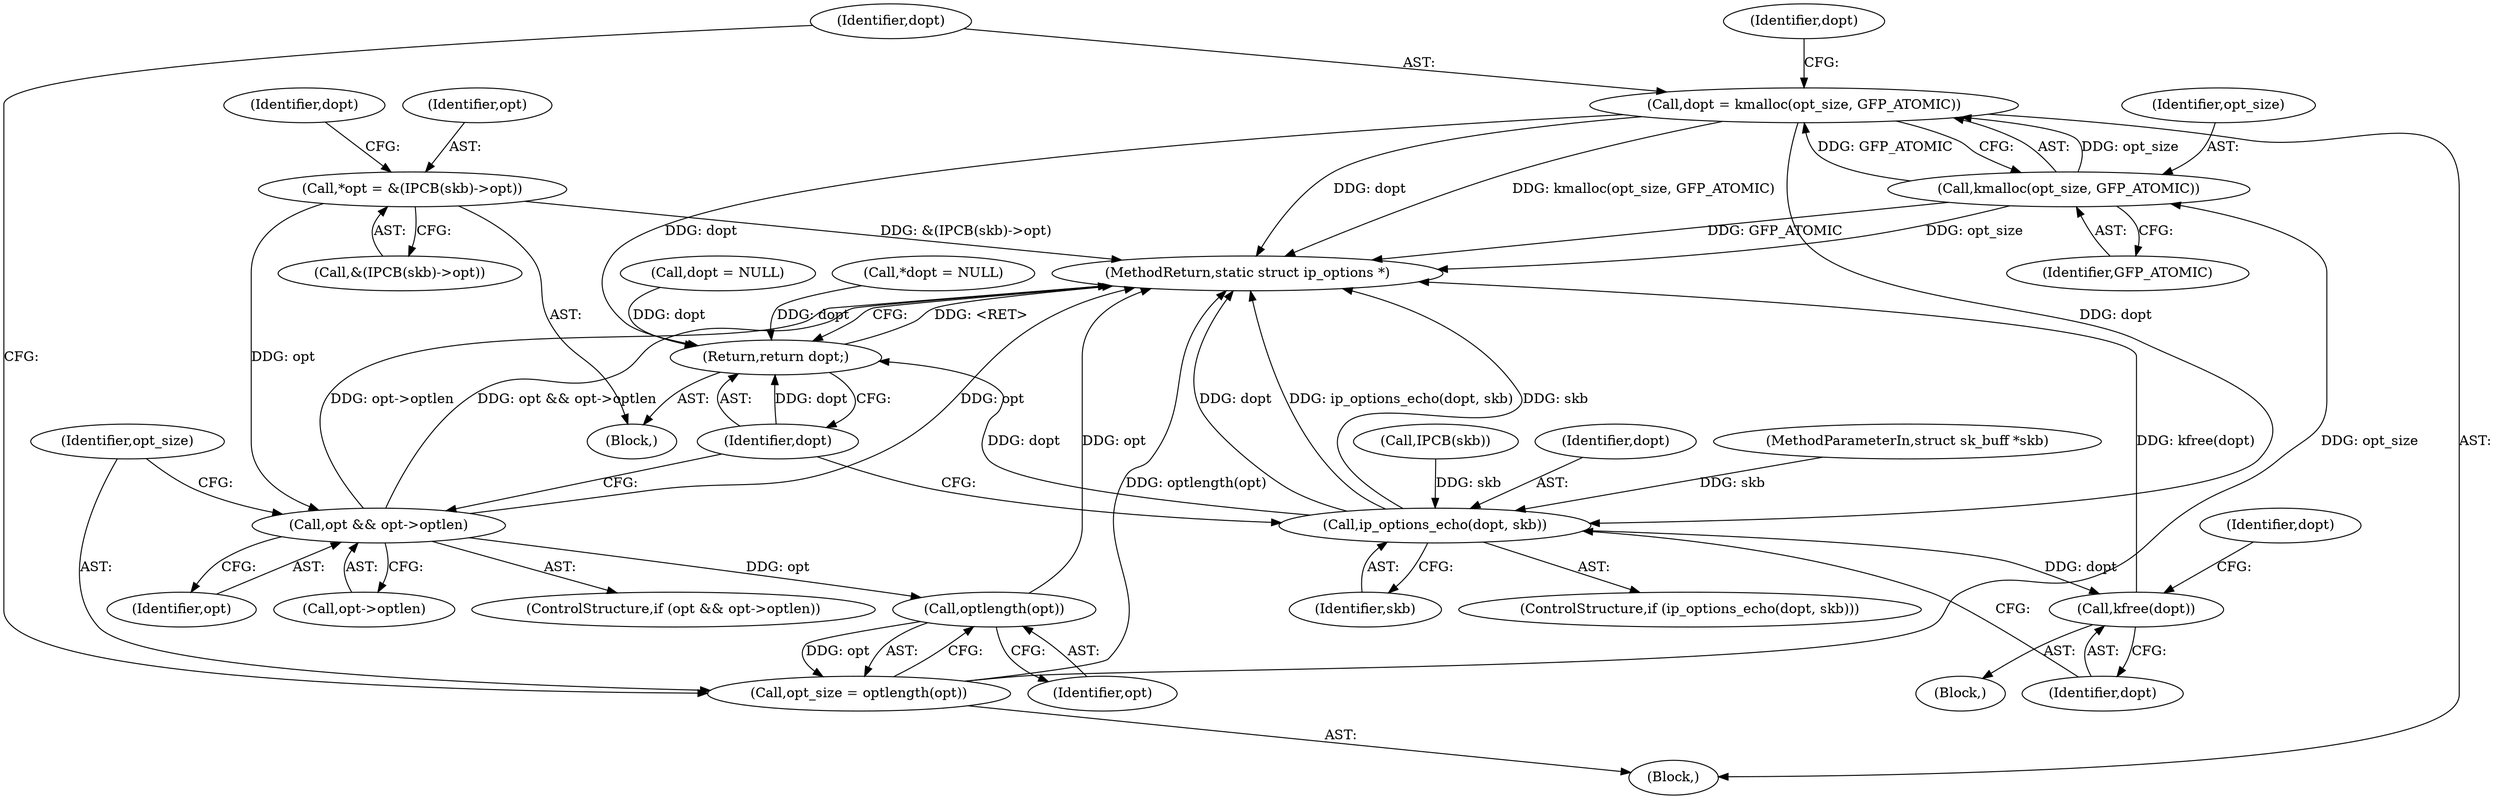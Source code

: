 digraph "1_linux_f6d8bd051c391c1c0458a30b2a7abcd939329259_30@API" {
"1000128" [label="(Call,dopt = kmalloc(opt_size, GFP_ATOMIC))"];
"1000130" [label="(Call,kmalloc(opt_size, GFP_ATOMIC))"];
"1000124" [label="(Call,opt_size = optlength(opt))"];
"1000126" [label="(Call,optlength(opt))"];
"1000117" [label="(Call,opt && opt->optlen)"];
"1000105" [label="(Call,*opt = &(IPCB(skb)->opt))"];
"1000137" [label="(Call,ip_options_echo(dopt, skb))"];
"1000141" [label="(Call,kfree(dopt))"];
"1000146" [label="(Return,return dopt;)"];
"1000139" [label="(Identifier,skb)"];
"1000126" [label="(Call,optlength(opt))"];
"1000128" [label="(Call,dopt = kmalloc(opt_size, GFP_ATOMIC))"];
"1000122" [label="(Block,)"];
"1000137" [label="(Call,ip_options_echo(dopt, skb))"];
"1000130" [label="(Call,kmalloc(opt_size, GFP_ATOMIC))"];
"1000143" [label="(Call,dopt = NULL)"];
"1000117" [label="(Call,opt && opt->optlen)"];
"1000109" [label="(Call,IPCB(skb))"];
"1000141" [label="(Call,kfree(dopt))"];
"1000140" [label="(Block,)"];
"1000113" [label="(Call,*dopt = NULL)"];
"1000142" [label="(Identifier,dopt)"];
"1000119" [label="(Call,opt->optlen)"];
"1000118" [label="(Identifier,opt)"];
"1000136" [label="(ControlStructure,if (ip_options_echo(dopt, skb)))"];
"1000148" [label="(MethodReturn,static struct ip_options *)"];
"1000147" [label="(Identifier,dopt)"];
"1000138" [label="(Identifier,dopt)"];
"1000146" [label="(Return,return dopt;)"];
"1000124" [label="(Call,opt_size = optlength(opt))"];
"1000129" [label="(Identifier,dopt)"];
"1000131" [label="(Identifier,opt_size)"];
"1000107" [label="(Call,&(IPCB(skb)->opt))"];
"1000125" [label="(Identifier,opt_size)"];
"1000127" [label="(Identifier,opt)"];
"1000103" [label="(Block,)"];
"1000106" [label="(Identifier,opt)"];
"1000102" [label="(MethodParameterIn,struct sk_buff *skb)"];
"1000116" [label="(ControlStructure,if (opt && opt->optlen))"];
"1000134" [label="(Identifier,dopt)"];
"1000132" [label="(Identifier,GFP_ATOMIC)"];
"1000114" [label="(Identifier,dopt)"];
"1000105" [label="(Call,*opt = &(IPCB(skb)->opt))"];
"1000144" [label="(Identifier,dopt)"];
"1000128" -> "1000122"  [label="AST: "];
"1000128" -> "1000130"  [label="CFG: "];
"1000129" -> "1000128"  [label="AST: "];
"1000130" -> "1000128"  [label="AST: "];
"1000134" -> "1000128"  [label="CFG: "];
"1000128" -> "1000148"  [label="DDG: kmalloc(opt_size, GFP_ATOMIC)"];
"1000128" -> "1000148"  [label="DDG: dopt"];
"1000130" -> "1000128"  [label="DDG: opt_size"];
"1000130" -> "1000128"  [label="DDG: GFP_ATOMIC"];
"1000128" -> "1000137"  [label="DDG: dopt"];
"1000128" -> "1000146"  [label="DDG: dopt"];
"1000130" -> "1000132"  [label="CFG: "];
"1000131" -> "1000130"  [label="AST: "];
"1000132" -> "1000130"  [label="AST: "];
"1000130" -> "1000148"  [label="DDG: GFP_ATOMIC"];
"1000130" -> "1000148"  [label="DDG: opt_size"];
"1000124" -> "1000130"  [label="DDG: opt_size"];
"1000124" -> "1000122"  [label="AST: "];
"1000124" -> "1000126"  [label="CFG: "];
"1000125" -> "1000124"  [label="AST: "];
"1000126" -> "1000124"  [label="AST: "];
"1000129" -> "1000124"  [label="CFG: "];
"1000124" -> "1000148"  [label="DDG: optlength(opt)"];
"1000126" -> "1000124"  [label="DDG: opt"];
"1000126" -> "1000127"  [label="CFG: "];
"1000127" -> "1000126"  [label="AST: "];
"1000126" -> "1000148"  [label="DDG: opt"];
"1000117" -> "1000126"  [label="DDG: opt"];
"1000117" -> "1000116"  [label="AST: "];
"1000117" -> "1000118"  [label="CFG: "];
"1000117" -> "1000119"  [label="CFG: "];
"1000118" -> "1000117"  [label="AST: "];
"1000119" -> "1000117"  [label="AST: "];
"1000125" -> "1000117"  [label="CFG: "];
"1000147" -> "1000117"  [label="CFG: "];
"1000117" -> "1000148"  [label="DDG: opt && opt->optlen"];
"1000117" -> "1000148"  [label="DDG: opt"];
"1000117" -> "1000148"  [label="DDG: opt->optlen"];
"1000105" -> "1000117"  [label="DDG: opt"];
"1000105" -> "1000103"  [label="AST: "];
"1000105" -> "1000107"  [label="CFG: "];
"1000106" -> "1000105"  [label="AST: "];
"1000107" -> "1000105"  [label="AST: "];
"1000114" -> "1000105"  [label="CFG: "];
"1000105" -> "1000148"  [label="DDG: &(IPCB(skb)->opt)"];
"1000137" -> "1000136"  [label="AST: "];
"1000137" -> "1000139"  [label="CFG: "];
"1000138" -> "1000137"  [label="AST: "];
"1000139" -> "1000137"  [label="AST: "];
"1000142" -> "1000137"  [label="CFG: "];
"1000147" -> "1000137"  [label="CFG: "];
"1000137" -> "1000148"  [label="DDG: skb"];
"1000137" -> "1000148"  [label="DDG: dopt"];
"1000137" -> "1000148"  [label="DDG: ip_options_echo(dopt, skb)"];
"1000109" -> "1000137"  [label="DDG: skb"];
"1000102" -> "1000137"  [label="DDG: skb"];
"1000137" -> "1000141"  [label="DDG: dopt"];
"1000137" -> "1000146"  [label="DDG: dopt"];
"1000141" -> "1000140"  [label="AST: "];
"1000141" -> "1000142"  [label="CFG: "];
"1000142" -> "1000141"  [label="AST: "];
"1000144" -> "1000141"  [label="CFG: "];
"1000141" -> "1000148"  [label="DDG: kfree(dopt)"];
"1000146" -> "1000103"  [label="AST: "];
"1000146" -> "1000147"  [label="CFG: "];
"1000147" -> "1000146"  [label="AST: "];
"1000148" -> "1000146"  [label="CFG: "];
"1000146" -> "1000148"  [label="DDG: <RET>"];
"1000147" -> "1000146"  [label="DDG: dopt"];
"1000113" -> "1000146"  [label="DDG: dopt"];
"1000143" -> "1000146"  [label="DDG: dopt"];
}
